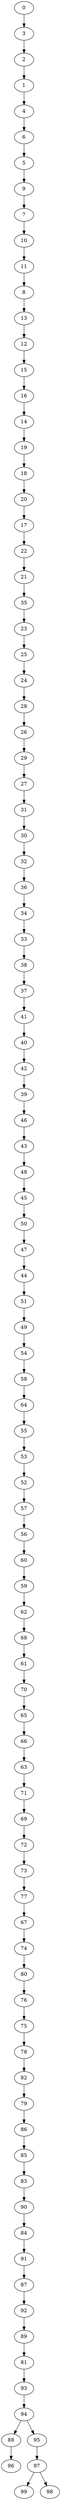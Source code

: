 digraph {
	0 [label=0]
	3 [label=3]
	2 [label=2]
	1 [label=1]
	4 [label=4]
	6 [label=6]
	5 [label=5]
	9 [label=9]
	7 [label=7]
	10 [label=10]
	11 [label=11]
	8 [label=8]
	13 [label=13]
	12 [label=12]
	15 [label=15]
	16 [label=16]
	14 [label=14]
	19 [label=19]
	18 [label=18]
	20 [label=20]
	17 [label=17]
	22 [label=22]
	21 [label=21]
	35 [label=35]
	23 [label=23]
	25 [label=25]
	24 [label=24]
	28 [label=28]
	26 [label=26]
	29 [label=29]
	27 [label=27]
	31 [label=31]
	30 [label=30]
	32 [label=32]
	36 [label=36]
	34 [label=34]
	33 [label=33]
	38 [label=38]
	37 [label=37]
	41 [label=41]
	40 [label=40]
	42 [label=42]
	39 [label=39]
	46 [label=46]
	43 [label=43]
	48 [label=48]
	45 [label=45]
	50 [label=50]
	47 [label=47]
	44 [label=44]
	51 [label=51]
	49 [label=49]
	54 [label=54]
	58 [label=58]
	64 [label=64]
	55 [label=55]
	53 [label=53]
	52 [label=52]
	57 [label=57]
	56 [label=56]
	60 [label=60]
	59 [label=59]
	62 [label=62]
	68 [label=68]
	61 [label=61]
	70 [label=70]
	65 [label=65]
	66 [label=66]
	63 [label=63]
	71 [label=71]
	69 [label=69]
	72 [label=72]
	73 [label=73]
	77 [label=77]
	67 [label=67]
	74 [label=74]
	80 [label=80]
	76 [label=76]
	75 [label=75]
	78 [label=78]
	82 [label=82]
	79 [label=79]
	86 [label=86]
	85 [label=85]
	83 [label=83]
	90 [label=90]
	84 [label=84]
	91 [label=91]
	87 [label=87]
	92 [label=92]
	89 [label=89]
	81 [label=81]
	93 [label=93]
	94 [label=94]
	88 [label=88]
	96 [label=96]
	95 [label=95]
	97 [label=97]
	99 [label=99]
	98 [label=98]
	0 -> 3
	3 -> 2
	2 -> 1
	1 -> 4
	4 -> 6
	6 -> 5
	5 -> 9
	9 -> 7
	7 -> 10
	10 -> 11
	11 -> 8
	8 -> 13
	13 -> 12
	12 -> 15
	15 -> 16
	16 -> 14
	14 -> 19
	19 -> 18
	18 -> 20
	20 -> 17
	17 -> 22
	22 -> 21
	21 -> 35
	35 -> 23
	23 -> 25
	25 -> 24
	24 -> 28
	28 -> 26
	26 -> 29
	29 -> 27
	27 -> 31
	31 -> 30
	30 -> 32
	32 -> 36
	36 -> 34
	34 -> 33
	33 -> 38
	38 -> 37
	37 -> 41
	41 -> 40
	40 -> 42
	42 -> 39
	39 -> 46
	46 -> 43
	43 -> 48
	48 -> 45
	45 -> 50
	50 -> 47
	47 -> 44
	44 -> 51
	51 -> 49
	49 -> 54
	54 -> 58
	58 -> 64
	64 -> 55
	55 -> 53
	53 -> 52
	52 -> 57
	57 -> 56
	56 -> 60
	60 -> 59
	59 -> 62
	62 -> 68
	68 -> 61
	61 -> 70
	70 -> 65
	65 -> 66
	66 -> 63
	63 -> 71
	71 -> 69
	69 -> 72
	72 -> 73
	73 -> 77
	77 -> 67
	67 -> 74
	74 -> 80
	80 -> 76
	76 -> 75
	75 -> 78
	78 -> 82
	82 -> 79
	79 -> 86
	86 -> 85
	85 -> 83
	83 -> 90
	90 -> 84
	84 -> 91
	91 -> 87
	87 -> 92
	92 -> 89
	89 -> 81
	81 -> 93
	93 -> 94
	94 -> 88
	88 -> 96
	94 -> 95
	95 -> 97
	97 -> 99
	97 -> 98
}
